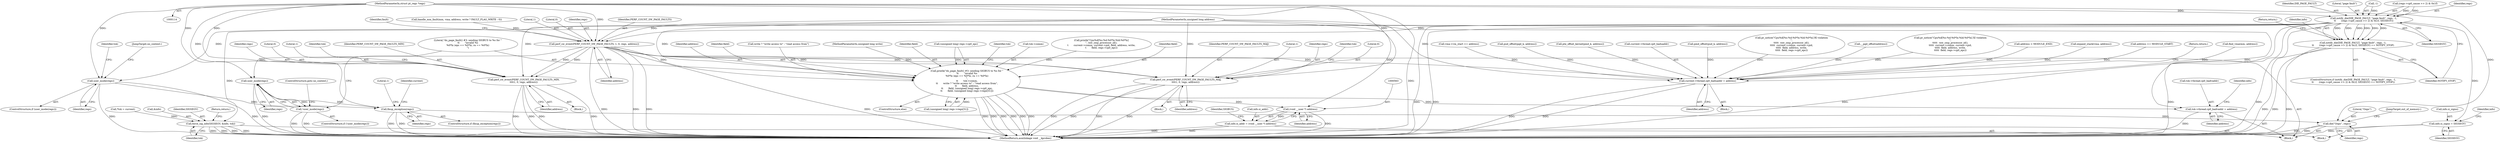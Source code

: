 digraph "0_linux_a8b0ca17b80e92faab46ee7179ba9e99ccb61233_14@pointer" {
"1000115" [label="(MethodParameterIn,struct pt_regs *regs)"];
"1000160" [label="(Call,notify_die(DIE_PAGE_FAULT, \"page fault\", regs, -1,\n\t\t       (regs->cp0_cause >> 2) & 0x1f, SIGSEGV))"];
"1000159" [label="(Call,notify_die(DIE_PAGE_FAULT, \"page fault\", regs, -1,\n\t\t       (regs->cp0_cause >> 2) & 0x1f, SIGSEGV) == NOTIFY_STOP)"];
"1000343" [label="(Call,perf_sw_event(PERF_COUNT_SW_PAGE_FAULTS, 1, 0, regs, address))"];
"1000372" [label="(Call,perf_sw_event(PERF_COUNT_SW_PAGE_FAULTS_MAJ,\n\t\t\t\t1, 0, regs, address))"];
"1000384" [label="(Call,perf_sw_event(PERF_COUNT_SW_PAGE_FAULTS_MIN,\n\t\t\t\t1, 0, regs, address))"];
"1000478" [label="(Call,current->thread.cp0_baduaddr = address)"];
"1000507" [label="(Call,user_mode(regs))"];
"1000475" [label="(Call,fixup_exception(regs))"];
"1000488" [label="(Call,die(\"Oops\", regs))"];
"1000506" [label="(Call,!user_mode(regs))"];
"1000511" [label="(Call,printk(\"do_page_fault() #3: sending SIGBUS to %s for \"\n\t\t       \"invalid %s\n%0*lx (epc == %0*lx, ra == %0*lx)\n\",\n\t\t       tsk->comm,\n\t\t       write ? \"write access to\" : \"read access from\",\n\t\t       field, address,\n\t\t       field, (unsigned long) regs->cp0_epc,\n\t\t       field, (unsigned long) regs->regs[31]))"];
"1000536" [label="(Call,tsk->thread.cp0_badvaddr = address)"];
"1000562" [label="(Call,(void __user *) address)"];
"1000558" [label="(Call,info.si_addr = (void __user *) address)"];
"1000408" [label="(Call,user_mode(regs))"];
"1000450" [label="(Call,info.si_signo = SIGSEGV)"];
"1000467" [label="(Call,force_sig_info(SIGSEGV, &info, tsk))"];
"1000383" [label="(Block,)"];
"1000222" [label="(Call,vma->vm_start <= address)"];
"1000347" [label="(Identifier,regs)"];
"1000118" [label="(Block,)"];
"1000659" [label="(MethodReturn,asmlinkage void __kprobes)"];
"1000481" [label="(Identifier,current)"];
"1000484" [label="(Identifier,address)"];
"1000489" [label="(Literal,\"Oops\")"];
"1000348" [label="(Identifier,address)"];
"1000344" [label="(Identifier,PERF_COUNT_SW_PAGE_FAULTS)"];
"1000491" [label="(JumpTarget,out_of_memory:)"];
"1000545" [label="(Identifier,info)"];
"1000521" [label="(Identifier,address)"];
"1000487" [label="(Literal,1)"];
"1000507" [label="(Call,user_mode(regs))"];
"1000178" [label="(Identifier,info)"];
"1000522" [label="(Identifier,field)"];
"1000618" [label="(Call,pud_offset(pgd_k, address))"];
"1000516" [label="(Call,write ? \"write access to\" : \"read access from\")"];
"1000410" [label="(Block,)"];
"1000161" [label="(Identifier,DIE_PAGE_FAULT)"];
"1000472" [label="(Return,return;)"];
"1000478" [label="(Call,current->thread.cp0_baduaddr = address)"];
"1000124" [label="(Call,*tsk = current)"];
"1000371" [label="(Block,)"];
"1000343" [label="(Call,perf_sw_event(PERF_COUNT_SW_PAGE_FAULTS, 1, 0, regs, address))"];
"1000377" [label="(Identifier,address)"];
"1000450" [label="(Call,info.si_signo = SIGSEGV)"];
"1000505" [label="(ControlStructure,if (!user_mode(regs)))"];
"1000536" [label="(Call,tsk->thread.cp0_badvaddr = address)"];
"1000116" [label="(MethodParameterIn,unsigned long write)"];
"1000474" [label="(ControlStructure,if (fixup_exception(regs)))"];
"1000529" [label="(Call,(unsigned long) regs->regs[31])"];
"1000508" [label="(Identifier,regs)"];
"1000173" [label="(Identifier,SIGSEGV)"];
"1000451" [label="(Call,info.si_signo)"];
"1000649" [label="(Call,pte_offset_kernel(pmd_k, address))"];
"1000407" [label="(ControlStructure,if (user_mode(regs)))"];
"1000479" [label="(Call,current->thread.cp0_baduaddr)"];
"1000509" [label="(ControlStructure,goto no_context;)"];
"1000352" [label="(Identifier,fault)"];
"1000335" [label="(Call,handle_mm_fault(mm, vma, address, write ? FAULT_FLAG_WRITE : 0))"];
"1000634" [label="(Call,pmd_offset(pud_k, address))"];
"1000476" [label="(Identifier,regs)"];
"1000469" [label="(Call,&info)"];
"1000473" [label="(JumpTarget,no_context:)"];
"1000162" [label="(Literal,\"page fault\")"];
"1000302" [label="(Call,pr_notice(\"Cpu%d[%s:%d:%0*lx:%ld:%0*lx] RI violation\n\",\n\t\t\t\t\t  raw_smp_processor_id(),\n\t\t\t\t\t  current->comm, current->pid,\n\t\t\t\t\t  field, address, write,\n\t\t\t\t\t  field, regs->cp0_epc))"];
"1000490" [label="(Identifier,regs)"];
"1000475" [label="(Call,fixup_exception(regs))"];
"1000576" [label="(Call,__pgd_offset(address))"];
"1000175" [label="(Return,return;)"];
"1000277" [label="(Call,pr_notice(\"Cpu%d[%s:%d:%0*lx:%ld:%0*lx] XI violation\n\",\n\t\t\t\t\t  raw_smp_processor_id(),\n\t\t\t\t\t  current->comm, current->pid,\n\t\t\t\t\t  field, address, write,\n\t\t\t\t\t  field, regs->cp0_epc))"];
"1000117" [label="(MethodParameterIn,unsigned long address)"];
"1000376" [label="(Identifier,regs)"];
"1000389" [label="(Identifier,address)"];
"1000392" [label="(Identifier,tsk)"];
"1000345" [label="(Literal,1)"];
"1000558" [label="(Call,info.si_addr = (void __user *) address)"];
"1000380" [label="(Identifier,tsk)"];
"1000174" [label="(Identifier,NOTIFY_STOP)"];
"1000414" [label="(Identifier,tsk)"];
"1000375" [label="(Literal,0)"];
"1000457" [label="(Identifier,info)"];
"1000542" [label="(Identifier,address)"];
"1000385" [label="(Identifier,PERF_COUNT_SW_PAGE_FAULTS_MIN)"];
"1000158" [label="(ControlStructure,if (notify_die(DIE_PAGE_FAULT, \"page fault\", regs, -1,\n\t\t       (regs->cp0_cause >> 2) & 0x1f, SIGSEGV) == NOTIFY_STOP))"];
"1000520" [label="(Identifier,field)"];
"1000512" [label="(Literal,\"do_page_fault() #3: sending SIGBUS to %s for \"\n\t\t       \"invalid %s\n%0*lx (epc == %0*lx, ra == %0*lx)\n\")"];
"1000566" [label="(Identifier,SIGBUS)"];
"1000454" [label="(Identifier,SIGSEGV)"];
"1000523" [label="(Call,(unsigned long) regs->cp0_epc)"];
"1000537" [label="(Call,tsk->thread.cp0_badvaddr)"];
"1000511" [label="(Call,printk(\"do_page_fault() #3: sending SIGBUS to %s for \"\n\t\t       \"invalid %s\n%0*lx (epc == %0*lx, ra == %0*lx)\n\",\n\t\t       tsk->comm,\n\t\t       write ? \"write access to\" : \"read access from\",\n\t\t       field, address,\n\t\t       field, (unsigned long) regs->cp0_epc,\n\t\t       field, (unsigned long) regs->regs[31]))"];
"1000539" [label="(Identifier,tsk)"];
"1000384" [label="(Call,perf_sw_event(PERF_COUNT_SW_PAGE_FAULTS_MIN,\n\t\t\t\t1, 0, regs, address))"];
"1000346" [label="(Literal,0)"];
"1000197" [label="(Call,address < MODULE_END)"];
"1000164" [label="(Call,-1)"];
"1000373" [label="(Identifier,PERF_COUNT_SW_PAGE_FAULTS_MAJ)"];
"1000237" [label="(Call,expand_stack(vma, address))"];
"1000559" [label="(Call,info.si_addr)"];
"1000513" [label="(Call,tsk->comm)"];
"1000388" [label="(Identifier,regs)"];
"1000194" [label="(Call,address >= MODULE_START)"];
"1000562" [label="(Call,(void __user *) address)"];
"1000166" [label="(Call,(regs->cp0_cause >> 2) & 0x1f)"];
"1000485" [label="(Return,return;)"];
"1000214" [label="(Call,find_vma(mm, address))"];
"1000160" [label="(Call,notify_die(DIE_PAGE_FAULT, \"page fault\", regs, -1,\n\t\t       (regs->cp0_cause >> 2) & 0x1f, SIGSEGV))"];
"1000488" [label="(Call,die(\"Oops\", regs))"];
"1000387" [label="(Literal,0)"];
"1000471" [label="(Identifier,tsk)"];
"1000386" [label="(Literal,1)"];
"1000408" [label="(Call,user_mode(regs))"];
"1000564" [label="(Identifier,address)"];
"1000468" [label="(Identifier,SIGSEGV)"];
"1000372" [label="(Call,perf_sw_event(PERF_COUNT_SW_PAGE_FAULTS_MAJ,\n\t\t\t\t1, 0, regs, address))"];
"1000374" [label="(Literal,1)"];
"1000506" [label="(Call,!user_mode(regs))"];
"1000477" [label="(Block,)"];
"1000115" [label="(MethodParameterIn,struct pt_regs *regs)"];
"1000510" [label="(ControlStructure,else)"];
"1000467" [label="(Call,force_sig_info(SIGSEGV, &info, tsk))"];
"1000142" [label="(Call,printk(\"Cpu%d[%s:%d:%0*lx:%ld:%0*lx]\n\", raw_smp_processor_id(),\n\t       current->comm, current->pid, field, address, write,\n\t       field, regs->cp0_epc))"];
"1000409" [label="(Identifier,regs)"];
"1000528" [label="(Identifier,field)"];
"1000159" [label="(Call,notify_die(DIE_PAGE_FAULT, \"page fault\", regs, -1,\n\t\t       (regs->cp0_cause >> 2) & 0x1f, SIGSEGV) == NOTIFY_STOP)"];
"1000163" [label="(Identifier,regs)"];
"1000115" -> "1000114"  [label="AST: "];
"1000115" -> "1000659"  [label="DDG: "];
"1000115" -> "1000160"  [label="DDG: "];
"1000115" -> "1000343"  [label="DDG: "];
"1000115" -> "1000372"  [label="DDG: "];
"1000115" -> "1000384"  [label="DDG: "];
"1000115" -> "1000408"  [label="DDG: "];
"1000115" -> "1000475"  [label="DDG: "];
"1000115" -> "1000488"  [label="DDG: "];
"1000115" -> "1000507"  [label="DDG: "];
"1000160" -> "1000159"  [label="AST: "];
"1000160" -> "1000173"  [label="CFG: "];
"1000161" -> "1000160"  [label="AST: "];
"1000162" -> "1000160"  [label="AST: "];
"1000163" -> "1000160"  [label="AST: "];
"1000164" -> "1000160"  [label="AST: "];
"1000166" -> "1000160"  [label="AST: "];
"1000173" -> "1000160"  [label="AST: "];
"1000174" -> "1000160"  [label="CFG: "];
"1000160" -> "1000659"  [label="DDG: "];
"1000160" -> "1000659"  [label="DDG: "];
"1000160" -> "1000659"  [label="DDG: "];
"1000160" -> "1000659"  [label="DDG: "];
"1000160" -> "1000659"  [label="DDG: "];
"1000160" -> "1000159"  [label="DDG: "];
"1000160" -> "1000159"  [label="DDG: "];
"1000160" -> "1000159"  [label="DDG: "];
"1000160" -> "1000159"  [label="DDG: "];
"1000160" -> "1000159"  [label="DDG: "];
"1000160" -> "1000159"  [label="DDG: "];
"1000164" -> "1000160"  [label="DDG: "];
"1000166" -> "1000160"  [label="DDG: "];
"1000166" -> "1000160"  [label="DDG: "];
"1000160" -> "1000343"  [label="DDG: "];
"1000160" -> "1000408"  [label="DDG: "];
"1000160" -> "1000450"  [label="DDG: "];
"1000160" -> "1000467"  [label="DDG: "];
"1000159" -> "1000158"  [label="AST: "];
"1000159" -> "1000174"  [label="CFG: "];
"1000174" -> "1000159"  [label="AST: "];
"1000175" -> "1000159"  [label="CFG: "];
"1000178" -> "1000159"  [label="CFG: "];
"1000159" -> "1000659"  [label="DDG: "];
"1000159" -> "1000659"  [label="DDG: "];
"1000159" -> "1000659"  [label="DDG: "];
"1000343" -> "1000118"  [label="AST: "];
"1000343" -> "1000348"  [label="CFG: "];
"1000344" -> "1000343"  [label="AST: "];
"1000345" -> "1000343"  [label="AST: "];
"1000346" -> "1000343"  [label="AST: "];
"1000347" -> "1000343"  [label="AST: "];
"1000348" -> "1000343"  [label="AST: "];
"1000352" -> "1000343"  [label="CFG: "];
"1000343" -> "1000659"  [label="DDG: "];
"1000343" -> "1000659"  [label="DDG: "];
"1000343" -> "1000659"  [label="DDG: "];
"1000343" -> "1000659"  [label="DDG: "];
"1000335" -> "1000343"  [label="DDG: "];
"1000117" -> "1000343"  [label="DDG: "];
"1000343" -> "1000372"  [label="DDG: "];
"1000343" -> "1000372"  [label="DDG: "];
"1000343" -> "1000384"  [label="DDG: "];
"1000343" -> "1000384"  [label="DDG: "];
"1000343" -> "1000478"  [label="DDG: "];
"1000343" -> "1000507"  [label="DDG: "];
"1000343" -> "1000511"  [label="DDG: "];
"1000372" -> "1000371"  [label="AST: "];
"1000372" -> "1000377"  [label="CFG: "];
"1000373" -> "1000372"  [label="AST: "];
"1000374" -> "1000372"  [label="AST: "];
"1000375" -> "1000372"  [label="AST: "];
"1000376" -> "1000372"  [label="AST: "];
"1000377" -> "1000372"  [label="AST: "];
"1000380" -> "1000372"  [label="CFG: "];
"1000372" -> "1000659"  [label="DDG: "];
"1000372" -> "1000659"  [label="DDG: "];
"1000372" -> "1000659"  [label="DDG: "];
"1000372" -> "1000659"  [label="DDG: "];
"1000117" -> "1000372"  [label="DDG: "];
"1000384" -> "1000383"  [label="AST: "];
"1000384" -> "1000389"  [label="CFG: "];
"1000385" -> "1000384"  [label="AST: "];
"1000386" -> "1000384"  [label="AST: "];
"1000387" -> "1000384"  [label="AST: "];
"1000388" -> "1000384"  [label="AST: "];
"1000389" -> "1000384"  [label="AST: "];
"1000392" -> "1000384"  [label="CFG: "];
"1000384" -> "1000659"  [label="DDG: "];
"1000384" -> "1000659"  [label="DDG: "];
"1000384" -> "1000659"  [label="DDG: "];
"1000384" -> "1000659"  [label="DDG: "];
"1000117" -> "1000384"  [label="DDG: "];
"1000478" -> "1000477"  [label="AST: "];
"1000478" -> "1000484"  [label="CFG: "];
"1000479" -> "1000478"  [label="AST: "];
"1000484" -> "1000478"  [label="AST: "];
"1000485" -> "1000478"  [label="CFG: "];
"1000478" -> "1000659"  [label="DDG: "];
"1000478" -> "1000659"  [label="DDG: "];
"1000302" -> "1000478"  [label="DDG: "];
"1000649" -> "1000478"  [label="DDG: "];
"1000237" -> "1000478"  [label="DDG: "];
"1000576" -> "1000478"  [label="DDG: "];
"1000222" -> "1000478"  [label="DDG: "];
"1000194" -> "1000478"  [label="DDG: "];
"1000634" -> "1000478"  [label="DDG: "];
"1000618" -> "1000478"  [label="DDG: "];
"1000197" -> "1000478"  [label="DDG: "];
"1000214" -> "1000478"  [label="DDG: "];
"1000277" -> "1000478"  [label="DDG: "];
"1000117" -> "1000478"  [label="DDG: "];
"1000507" -> "1000506"  [label="AST: "];
"1000507" -> "1000508"  [label="CFG: "];
"1000508" -> "1000507"  [label="AST: "];
"1000506" -> "1000507"  [label="CFG: "];
"1000507" -> "1000659"  [label="DDG: "];
"1000507" -> "1000475"  [label="DDG: "];
"1000507" -> "1000506"  [label="DDG: "];
"1000475" -> "1000474"  [label="AST: "];
"1000475" -> "1000476"  [label="CFG: "];
"1000476" -> "1000475"  [label="AST: "];
"1000481" -> "1000475"  [label="CFG: "];
"1000487" -> "1000475"  [label="CFG: "];
"1000475" -> "1000659"  [label="DDG: "];
"1000475" -> "1000659"  [label="DDG: "];
"1000408" -> "1000475"  [label="DDG: "];
"1000475" -> "1000488"  [label="DDG: "];
"1000488" -> "1000118"  [label="AST: "];
"1000488" -> "1000490"  [label="CFG: "];
"1000489" -> "1000488"  [label="AST: "];
"1000490" -> "1000488"  [label="AST: "];
"1000491" -> "1000488"  [label="CFG: "];
"1000488" -> "1000659"  [label="DDG: "];
"1000488" -> "1000659"  [label="DDG: "];
"1000506" -> "1000505"  [label="AST: "];
"1000509" -> "1000506"  [label="CFG: "];
"1000512" -> "1000506"  [label="CFG: "];
"1000506" -> "1000659"  [label="DDG: "];
"1000506" -> "1000659"  [label="DDG: "];
"1000511" -> "1000510"  [label="AST: "];
"1000511" -> "1000529"  [label="CFG: "];
"1000512" -> "1000511"  [label="AST: "];
"1000513" -> "1000511"  [label="AST: "];
"1000516" -> "1000511"  [label="AST: "];
"1000520" -> "1000511"  [label="AST: "];
"1000521" -> "1000511"  [label="AST: "];
"1000522" -> "1000511"  [label="AST: "];
"1000523" -> "1000511"  [label="AST: "];
"1000528" -> "1000511"  [label="AST: "];
"1000529" -> "1000511"  [label="AST: "];
"1000539" -> "1000511"  [label="CFG: "];
"1000511" -> "1000659"  [label="DDG: "];
"1000511" -> "1000659"  [label="DDG: "];
"1000511" -> "1000659"  [label="DDG: "];
"1000511" -> "1000659"  [label="DDG: "];
"1000511" -> "1000659"  [label="DDG: "];
"1000511" -> "1000659"  [label="DDG: "];
"1000116" -> "1000511"  [label="DDG: "];
"1000142" -> "1000511"  [label="DDG: "];
"1000117" -> "1000511"  [label="DDG: "];
"1000523" -> "1000511"  [label="DDG: "];
"1000529" -> "1000511"  [label="DDG: "];
"1000511" -> "1000536"  [label="DDG: "];
"1000511" -> "1000562"  [label="DDG: "];
"1000536" -> "1000118"  [label="AST: "];
"1000536" -> "1000542"  [label="CFG: "];
"1000537" -> "1000536"  [label="AST: "];
"1000542" -> "1000536"  [label="AST: "];
"1000545" -> "1000536"  [label="CFG: "];
"1000536" -> "1000659"  [label="DDG: "];
"1000117" -> "1000536"  [label="DDG: "];
"1000562" -> "1000558"  [label="AST: "];
"1000562" -> "1000564"  [label="CFG: "];
"1000563" -> "1000562"  [label="AST: "];
"1000564" -> "1000562"  [label="AST: "];
"1000558" -> "1000562"  [label="CFG: "];
"1000562" -> "1000659"  [label="DDG: "];
"1000562" -> "1000558"  [label="DDG: "];
"1000117" -> "1000562"  [label="DDG: "];
"1000558" -> "1000118"  [label="AST: "];
"1000559" -> "1000558"  [label="AST: "];
"1000566" -> "1000558"  [label="CFG: "];
"1000558" -> "1000659"  [label="DDG: "];
"1000558" -> "1000659"  [label="DDG: "];
"1000408" -> "1000407"  [label="AST: "];
"1000408" -> "1000409"  [label="CFG: "];
"1000409" -> "1000408"  [label="AST: "];
"1000414" -> "1000408"  [label="CFG: "];
"1000473" -> "1000408"  [label="CFG: "];
"1000408" -> "1000659"  [label="DDG: "];
"1000408" -> "1000659"  [label="DDG: "];
"1000450" -> "1000410"  [label="AST: "];
"1000450" -> "1000454"  [label="CFG: "];
"1000451" -> "1000450"  [label="AST: "];
"1000454" -> "1000450"  [label="AST: "];
"1000457" -> "1000450"  [label="CFG: "];
"1000450" -> "1000659"  [label="DDG: "];
"1000467" -> "1000410"  [label="AST: "];
"1000467" -> "1000471"  [label="CFG: "];
"1000468" -> "1000467"  [label="AST: "];
"1000469" -> "1000467"  [label="AST: "];
"1000471" -> "1000467"  [label="AST: "];
"1000472" -> "1000467"  [label="CFG: "];
"1000467" -> "1000659"  [label="DDG: "];
"1000467" -> "1000659"  [label="DDG: "];
"1000467" -> "1000659"  [label="DDG: "];
"1000467" -> "1000659"  [label="DDG: "];
"1000124" -> "1000467"  [label="DDG: "];
}
